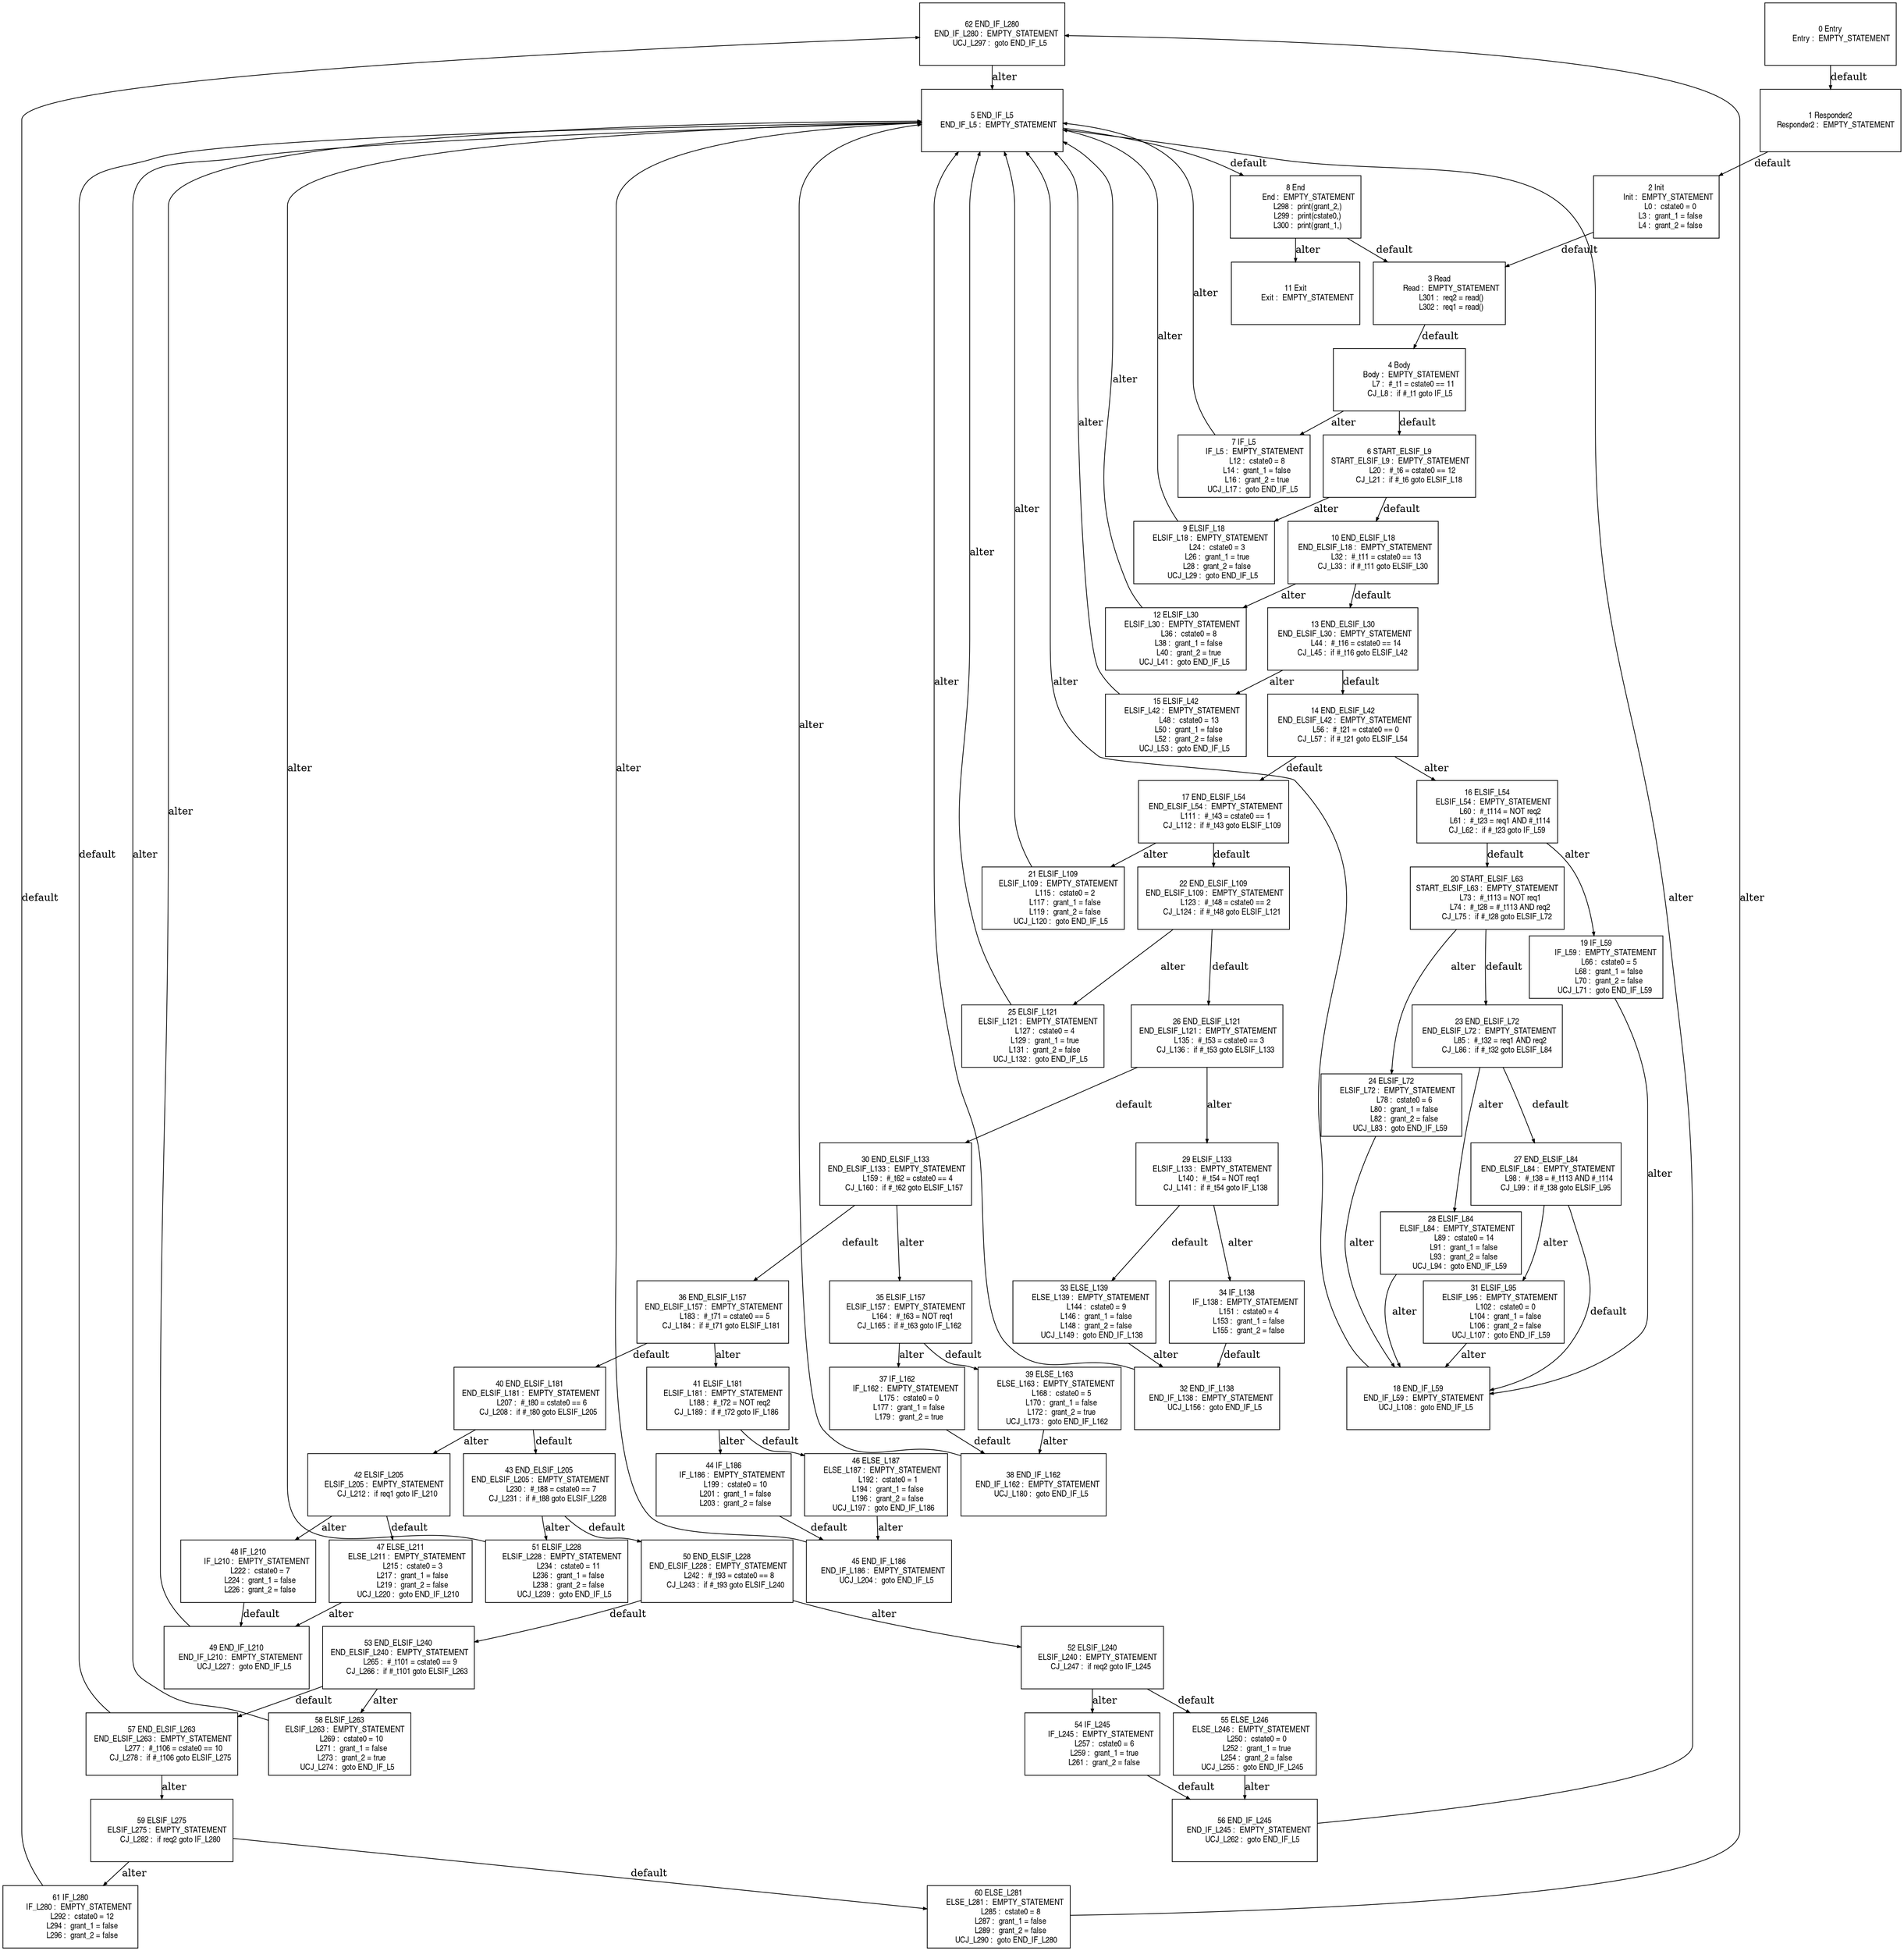 digraph G {
  ranksep=.25;
  edge [arrowsize=.5]
  node [shape=rectangle, fontname="ArialNarrow",
        fontsize=12,  height=1.2];
  "62 END_IF_L280
    END_IF_L280 :  EMPTY_STATEMENT
       UCJ_L297 :  goto END_IF_L5
"; "16 ELSIF_L54
      ELSIF_L54 :  EMPTY_STATEMENT
            L60 :  #_t114 = NOT req2
            L61 :  #_t23 = req1 AND #_t114
         CJ_L62 :  if #_t23 goto IF_L59
"; "54 IF_L245
        IF_L245 :  EMPTY_STATEMENT
           L257 :  cstate0 = 6
           L259 :  grant_1 = true
           L261 :  grant_2 = false
"; "7 IF_L5
          IF_L5 :  EMPTY_STATEMENT
            L12 :  cstate0 = 8
            L14 :  grant_1 = false
            L16 :  grant_2 = true
        UCJ_L17 :  goto END_IF_L5
"; "53 END_ELSIF_L240
 END_ELSIF_L240 :  EMPTY_STATEMENT
           L265 :  #_t101 = cstate0 == 9
        CJ_L266 :  if #_t101 goto ELSIF_L263
"; "59 ELSIF_L275
     ELSIF_L275 :  EMPTY_STATEMENT
        CJ_L282 :  if req2 goto IF_L280
"; "12 ELSIF_L30
      ELSIF_L30 :  EMPTY_STATEMENT
            L36 :  cstate0 = 8
            L38 :  grant_1 = false
            L40 :  grant_2 = true
        UCJ_L41 :  goto END_IF_L5
"; "20 START_ELSIF_L63
START_ELSIF_L63 :  EMPTY_STATEMENT
            L73 :  #_t113 = NOT req1
            L74 :  #_t28 = #_t113 AND req2
         CJ_L75 :  if #_t28 goto ELSIF_L72
"; "24 ELSIF_L72
      ELSIF_L72 :  EMPTY_STATEMENT
            L78 :  cstate0 = 6
            L80 :  grant_1 = false
            L82 :  grant_2 = false
        UCJ_L83 :  goto END_IF_L59
"; "35 ELSIF_L157
     ELSIF_L157 :  EMPTY_STATEMENT
           L164 :  #_t63 = NOT req1
        CJ_L165 :  if #_t63 goto IF_L162
"; "27 END_ELSIF_L84
  END_ELSIF_L84 :  EMPTY_STATEMENT
            L98 :  #_t38 = #_t113 AND #_t114
         CJ_L99 :  if #_t38 goto ELSIF_L95
"; "38 END_IF_L162
    END_IF_L162 :  EMPTY_STATEMENT
       UCJ_L180 :  goto END_IF_L5
"; "37 IF_L162
        IF_L162 :  EMPTY_STATEMENT
           L175 :  cstate0 = 0
           L177 :  grant_1 = false
           L179 :  grant_2 = true
"; "36 END_ELSIF_L157
 END_ELSIF_L157 :  EMPTY_STATEMENT
           L183 :  #_t71 = cstate0 == 5
        CJ_L184 :  if #_t71 goto ELSIF_L181
"; "57 END_ELSIF_L263
 END_ELSIF_L263 :  EMPTY_STATEMENT
           L277 :  #_t106 = cstate0 == 10
        CJ_L278 :  if #_t106 goto ELSIF_L275
"; "58 ELSIF_L263
     ELSIF_L263 :  EMPTY_STATEMENT
           L269 :  cstate0 = 10
           L271 :  grant_1 = false
           L273 :  grant_2 = true
       UCJ_L274 :  goto END_IF_L5
"; "22 END_ELSIF_L109
 END_ELSIF_L109 :  EMPTY_STATEMENT
           L123 :  #_t48 = cstate0 == 2
        CJ_L124 :  if #_t48 goto ELSIF_L121
"; "26 END_ELSIF_L121
 END_ELSIF_L121 :  EMPTY_STATEMENT
           L135 :  #_t53 = cstate0 == 3
        CJ_L136 :  if #_t53 goto ELSIF_L133
"; "10 END_ELSIF_L18
  END_ELSIF_L18 :  EMPTY_STATEMENT
            L32 :  #_t11 = cstate0 == 13
         CJ_L33 :  if #_t11 goto ELSIF_L30
"; "15 ELSIF_L42
      ELSIF_L42 :  EMPTY_STATEMENT
            L48 :  cstate0 = 13
            L50 :  grant_1 = false
            L52 :  grant_2 = false
        UCJ_L53 :  goto END_IF_L5
"; "17 END_ELSIF_L54
  END_ELSIF_L54 :  EMPTY_STATEMENT
           L111 :  #_t43 = cstate0 == 1
        CJ_L112 :  if #_t43 goto ELSIF_L109
"; "50 END_ELSIF_L228
 END_ELSIF_L228 :  EMPTY_STATEMENT
           L242 :  #_t93 = cstate0 == 8
        CJ_L243 :  if #_t93 goto ELSIF_L240
"; "5 END_IF_L5
      END_IF_L5 :  EMPTY_STATEMENT
"; "11 Exit
           Exit :  EMPTY_STATEMENT
"; "3 Read
           Read :  EMPTY_STATEMENT
           L301 :  req2 = read()
           L302 :  req1 = read()
"; "51 ELSIF_L228
     ELSIF_L228 :  EMPTY_STATEMENT
           L234 :  cstate0 = 11
           L236 :  grant_1 = false
           L238 :  grant_2 = false
       UCJ_L239 :  goto END_IF_L5
"; "32 END_IF_L138
    END_IF_L138 :  EMPTY_STATEMENT
       UCJ_L156 :  goto END_IF_L5
"; "52 ELSIF_L240
     ELSIF_L240 :  EMPTY_STATEMENT
        CJ_L247 :  if req2 goto IF_L245
"; "41 ELSIF_L181
     ELSIF_L181 :  EMPTY_STATEMENT
           L188 :  #_t72 = NOT req2
        CJ_L189 :  if #_t72 goto IF_L186
"; "1 Responder2
     Responder2 :  EMPTY_STATEMENT
"; "61 IF_L280
        IF_L280 :  EMPTY_STATEMENT
           L292 :  cstate0 = 12
           L294 :  grant_1 = false
           L296 :  grant_2 = false
"; "8 End
            End :  EMPTY_STATEMENT
           L298 :  print(grant_2,)
           L299 :  print(cstate0,)
           L300 :  print(grant_1,)
"; "48 IF_L210
        IF_L210 :  EMPTY_STATEMENT
           L222 :  cstate0 = 7
           L224 :  grant_1 = false
           L226 :  grant_2 = false
"; "0 Entry
          Entry :  EMPTY_STATEMENT
"; "39 ELSE_L163
      ELSE_L163 :  EMPTY_STATEMENT
           L168 :  cstate0 = 5
           L170 :  grant_1 = false
           L172 :  grant_2 = true
       UCJ_L173 :  goto END_IF_L162
"; "13 END_ELSIF_L30
  END_ELSIF_L30 :  EMPTY_STATEMENT
            L44 :  #_t16 = cstate0 == 14
         CJ_L45 :  if #_t16 goto ELSIF_L42
"; "29 ELSIF_L133
     ELSIF_L133 :  EMPTY_STATEMENT
           L140 :  #_t54 = NOT req1
        CJ_L141 :  if #_t54 goto IF_L138
"; "25 ELSIF_L121
     ELSIF_L121 :  EMPTY_STATEMENT
           L127 :  cstate0 = 4
           L129 :  grant_1 = true
           L131 :  grant_2 = false
       UCJ_L132 :  goto END_IF_L5
"; "18 END_IF_L59
     END_IF_L59 :  EMPTY_STATEMENT
       UCJ_L108 :  goto END_IF_L5
"; "23 END_ELSIF_L72
  END_ELSIF_L72 :  EMPTY_STATEMENT
            L85 :  #_t32 = req1 AND req2
         CJ_L86 :  if #_t32 goto ELSIF_L84
"; "60 ELSE_L281
      ELSE_L281 :  EMPTY_STATEMENT
           L285 :  cstate0 = 8
           L287 :  grant_1 = false
           L289 :  grant_2 = false
       UCJ_L290 :  goto END_IF_L280
"; "45 END_IF_L186
    END_IF_L186 :  EMPTY_STATEMENT
       UCJ_L204 :  goto END_IF_L5
"; "28 ELSIF_L84
      ELSIF_L84 :  EMPTY_STATEMENT
            L89 :  cstate0 = 14
            L91 :  grant_1 = false
            L93 :  grant_2 = false
        UCJ_L94 :  goto END_IF_L59
"; "33 ELSE_L139
      ELSE_L139 :  EMPTY_STATEMENT
           L144 :  cstate0 = 9
           L146 :  grant_1 = false
           L148 :  grant_2 = false
       UCJ_L149 :  goto END_IF_L138
"; "49 END_IF_L210
    END_IF_L210 :  EMPTY_STATEMENT
       UCJ_L227 :  goto END_IF_L5
"; "56 END_IF_L245
    END_IF_L245 :  EMPTY_STATEMENT
       UCJ_L262 :  goto END_IF_L5
"; "40 END_ELSIF_L181
 END_ELSIF_L181 :  EMPTY_STATEMENT
           L207 :  #_t80 = cstate0 == 6
        CJ_L208 :  if #_t80 goto ELSIF_L205
"; "46 ELSE_L187
      ELSE_L187 :  EMPTY_STATEMENT
           L192 :  cstate0 = 1
           L194 :  grant_1 = false
           L196 :  grant_2 = false
       UCJ_L197 :  goto END_IF_L186
"; "43 END_ELSIF_L205
 END_ELSIF_L205 :  EMPTY_STATEMENT
           L230 :  #_t88 = cstate0 == 7
        CJ_L231 :  if #_t88 goto ELSIF_L228
"; "55 ELSE_L246
      ELSE_L246 :  EMPTY_STATEMENT
           L250 :  cstate0 = 0
           L252 :  grant_1 = true
           L254 :  grant_2 = false
       UCJ_L255 :  goto END_IF_L245
"; "21 ELSIF_L109
     ELSIF_L109 :  EMPTY_STATEMENT
           L115 :  cstate0 = 2
           L117 :  grant_1 = false
           L119 :  grant_2 = false
       UCJ_L120 :  goto END_IF_L5
"; "4 Body
           Body :  EMPTY_STATEMENT
             L7 :  #_t1 = cstate0 == 11
          CJ_L8 :  if #_t1 goto IF_L5
"; "31 ELSIF_L95
      ELSIF_L95 :  EMPTY_STATEMENT
           L102 :  cstate0 = 0
           L104 :  grant_1 = false
           L106 :  grant_2 = false
       UCJ_L107 :  goto END_IF_L59
"; "2 Init
           Init :  EMPTY_STATEMENT
             L0 :  cstate0 = 0
             L3 :  grant_1 = false
             L4 :  grant_2 = false
"; "9 ELSIF_L18
      ELSIF_L18 :  EMPTY_STATEMENT
            L24 :  cstate0 = 3
            L26 :  grant_1 = true
            L28 :  grant_2 = false
        UCJ_L29 :  goto END_IF_L5
"; "19 IF_L59
         IF_L59 :  EMPTY_STATEMENT
            L66 :  cstate0 = 5
            L68 :  grant_1 = false
            L70 :  grant_2 = false
        UCJ_L71 :  goto END_IF_L59
"; "42 ELSIF_L205
     ELSIF_L205 :  EMPTY_STATEMENT
        CJ_L212 :  if req1 goto IF_L210
"; "14 END_ELSIF_L42
  END_ELSIF_L42 :  EMPTY_STATEMENT
            L56 :  #_t21 = cstate0 == 0
         CJ_L57 :  if #_t21 goto ELSIF_L54
"; "34 IF_L138
        IF_L138 :  EMPTY_STATEMENT
           L151 :  cstate0 = 4
           L153 :  grant_1 = false
           L155 :  grant_2 = false
"; "30 END_ELSIF_L133
 END_ELSIF_L133 :  EMPTY_STATEMENT
           L159 :  #_t62 = cstate0 == 4
        CJ_L160 :  if #_t62 goto ELSIF_L157
"; "44 IF_L186
        IF_L186 :  EMPTY_STATEMENT
           L199 :  cstate0 = 10
           L201 :  grant_1 = false
           L203 :  grant_2 = false
"; "6 START_ELSIF_L9
 START_ELSIF_L9 :  EMPTY_STATEMENT
            L20 :  #_t6 = cstate0 == 12
         CJ_L21 :  if #_t6 goto ELSIF_L18
"; "47 ELSE_L211
      ELSE_L211 :  EMPTY_STATEMENT
           L215 :  cstate0 = 3
           L217 :  grant_1 = false
           L219 :  grant_2 = false
       UCJ_L220 :  goto END_IF_L210
"; 
  "1 Responder2
     Responder2 :  EMPTY_STATEMENT
" -> "2 Init
           Init :  EMPTY_STATEMENT
             L0 :  cstate0 = 0
             L3 :  grant_1 = false
             L4 :  grant_2 = false
"  [label="default"];
  "2 Init
           Init :  EMPTY_STATEMENT
             L0 :  cstate0 = 0
             L3 :  grant_1 = false
             L4 :  grant_2 = false
" -> "3 Read
           Read :  EMPTY_STATEMENT
           L301 :  req2 = read()
           L302 :  req1 = read()
"  [label="default"];
  "4 Body
           Body :  EMPTY_STATEMENT
             L7 :  #_t1 = cstate0 == 11
          CJ_L8 :  if #_t1 goto IF_L5
" -> "6 START_ELSIF_L9
 START_ELSIF_L9 :  EMPTY_STATEMENT
            L20 :  #_t6 = cstate0 == 12
         CJ_L21 :  if #_t6 goto ELSIF_L18
"  [label="default"];
  "4 Body
           Body :  EMPTY_STATEMENT
             L7 :  #_t1 = cstate0 == 11
          CJ_L8 :  if #_t1 goto IF_L5
" -> "7 IF_L5
          IF_L5 :  EMPTY_STATEMENT
            L12 :  cstate0 = 8
            L14 :  grant_1 = false
            L16 :  grant_2 = true
        UCJ_L17 :  goto END_IF_L5
"  [label="alter"];
  "7 IF_L5
          IF_L5 :  EMPTY_STATEMENT
            L12 :  cstate0 = 8
            L14 :  grant_1 = false
            L16 :  grant_2 = true
        UCJ_L17 :  goto END_IF_L5
" -> "5 END_IF_L5
      END_IF_L5 :  EMPTY_STATEMENT
"  [label="alter"];
  "6 START_ELSIF_L9
 START_ELSIF_L9 :  EMPTY_STATEMENT
            L20 :  #_t6 = cstate0 == 12
         CJ_L21 :  if #_t6 goto ELSIF_L18
" -> "10 END_ELSIF_L18
  END_ELSIF_L18 :  EMPTY_STATEMENT
            L32 :  #_t11 = cstate0 == 13
         CJ_L33 :  if #_t11 goto ELSIF_L30
"  [label="default"];
  "6 START_ELSIF_L9
 START_ELSIF_L9 :  EMPTY_STATEMENT
            L20 :  #_t6 = cstate0 == 12
         CJ_L21 :  if #_t6 goto ELSIF_L18
" -> "9 ELSIF_L18
      ELSIF_L18 :  EMPTY_STATEMENT
            L24 :  cstate0 = 3
            L26 :  grant_1 = true
            L28 :  grant_2 = false
        UCJ_L29 :  goto END_IF_L5
"  [label="alter"];
  "9 ELSIF_L18
      ELSIF_L18 :  EMPTY_STATEMENT
            L24 :  cstate0 = 3
            L26 :  grant_1 = true
            L28 :  grant_2 = false
        UCJ_L29 :  goto END_IF_L5
" -> "5 END_IF_L5
      END_IF_L5 :  EMPTY_STATEMENT
"  [label="alter"];
  "10 END_ELSIF_L18
  END_ELSIF_L18 :  EMPTY_STATEMENT
            L32 :  #_t11 = cstate0 == 13
         CJ_L33 :  if #_t11 goto ELSIF_L30
" -> "13 END_ELSIF_L30
  END_ELSIF_L30 :  EMPTY_STATEMENT
            L44 :  #_t16 = cstate0 == 14
         CJ_L45 :  if #_t16 goto ELSIF_L42
"  [label="default"];
  "10 END_ELSIF_L18
  END_ELSIF_L18 :  EMPTY_STATEMENT
            L32 :  #_t11 = cstate0 == 13
         CJ_L33 :  if #_t11 goto ELSIF_L30
" -> "12 ELSIF_L30
      ELSIF_L30 :  EMPTY_STATEMENT
            L36 :  cstate0 = 8
            L38 :  grant_1 = false
            L40 :  grant_2 = true
        UCJ_L41 :  goto END_IF_L5
"  [label="alter"];
  "12 ELSIF_L30
      ELSIF_L30 :  EMPTY_STATEMENT
            L36 :  cstate0 = 8
            L38 :  grant_1 = false
            L40 :  grant_2 = true
        UCJ_L41 :  goto END_IF_L5
" -> "5 END_IF_L5
      END_IF_L5 :  EMPTY_STATEMENT
"  [label="alter"];
  "13 END_ELSIF_L30
  END_ELSIF_L30 :  EMPTY_STATEMENT
            L44 :  #_t16 = cstate0 == 14
         CJ_L45 :  if #_t16 goto ELSIF_L42
" -> "14 END_ELSIF_L42
  END_ELSIF_L42 :  EMPTY_STATEMENT
            L56 :  #_t21 = cstate0 == 0
         CJ_L57 :  if #_t21 goto ELSIF_L54
"  [label="default"];
  "13 END_ELSIF_L30
  END_ELSIF_L30 :  EMPTY_STATEMENT
            L44 :  #_t16 = cstate0 == 14
         CJ_L45 :  if #_t16 goto ELSIF_L42
" -> "15 ELSIF_L42
      ELSIF_L42 :  EMPTY_STATEMENT
            L48 :  cstate0 = 13
            L50 :  grant_1 = false
            L52 :  grant_2 = false
        UCJ_L53 :  goto END_IF_L5
"  [label="alter"];
  "15 ELSIF_L42
      ELSIF_L42 :  EMPTY_STATEMENT
            L48 :  cstate0 = 13
            L50 :  grant_1 = false
            L52 :  grant_2 = false
        UCJ_L53 :  goto END_IF_L5
" -> "5 END_IF_L5
      END_IF_L5 :  EMPTY_STATEMENT
"  [label="alter"];
  "14 END_ELSIF_L42
  END_ELSIF_L42 :  EMPTY_STATEMENT
            L56 :  #_t21 = cstate0 == 0
         CJ_L57 :  if #_t21 goto ELSIF_L54
" -> "17 END_ELSIF_L54
  END_ELSIF_L54 :  EMPTY_STATEMENT
           L111 :  #_t43 = cstate0 == 1
        CJ_L112 :  if #_t43 goto ELSIF_L109
"  [label="default"];
  "14 END_ELSIF_L42
  END_ELSIF_L42 :  EMPTY_STATEMENT
            L56 :  #_t21 = cstate0 == 0
         CJ_L57 :  if #_t21 goto ELSIF_L54
" -> "16 ELSIF_L54
      ELSIF_L54 :  EMPTY_STATEMENT
            L60 :  #_t114 = NOT req2
            L61 :  #_t23 = req1 AND #_t114
         CJ_L62 :  if #_t23 goto IF_L59
"  [label="alter"];
  "16 ELSIF_L54
      ELSIF_L54 :  EMPTY_STATEMENT
            L60 :  #_t114 = NOT req2
            L61 :  #_t23 = req1 AND #_t114
         CJ_L62 :  if #_t23 goto IF_L59
" -> "20 START_ELSIF_L63
START_ELSIF_L63 :  EMPTY_STATEMENT
            L73 :  #_t113 = NOT req1
            L74 :  #_t28 = #_t113 AND req2
         CJ_L75 :  if #_t28 goto ELSIF_L72
"  [label="default"];
  "16 ELSIF_L54
      ELSIF_L54 :  EMPTY_STATEMENT
            L60 :  #_t114 = NOT req2
            L61 :  #_t23 = req1 AND #_t114
         CJ_L62 :  if #_t23 goto IF_L59
" -> "19 IF_L59
         IF_L59 :  EMPTY_STATEMENT
            L66 :  cstate0 = 5
            L68 :  grant_1 = false
            L70 :  grant_2 = false
        UCJ_L71 :  goto END_IF_L59
"  [label="alter"];
  "19 IF_L59
         IF_L59 :  EMPTY_STATEMENT
            L66 :  cstate0 = 5
            L68 :  grant_1 = false
            L70 :  grant_2 = false
        UCJ_L71 :  goto END_IF_L59
" -> "18 END_IF_L59
     END_IF_L59 :  EMPTY_STATEMENT
       UCJ_L108 :  goto END_IF_L5
"  [label="alter"];
  "20 START_ELSIF_L63
START_ELSIF_L63 :  EMPTY_STATEMENT
            L73 :  #_t113 = NOT req1
            L74 :  #_t28 = #_t113 AND req2
         CJ_L75 :  if #_t28 goto ELSIF_L72
" -> "23 END_ELSIF_L72
  END_ELSIF_L72 :  EMPTY_STATEMENT
            L85 :  #_t32 = req1 AND req2
         CJ_L86 :  if #_t32 goto ELSIF_L84
"  [label="default"];
  "20 START_ELSIF_L63
START_ELSIF_L63 :  EMPTY_STATEMENT
            L73 :  #_t113 = NOT req1
            L74 :  #_t28 = #_t113 AND req2
         CJ_L75 :  if #_t28 goto ELSIF_L72
" -> "24 ELSIF_L72
      ELSIF_L72 :  EMPTY_STATEMENT
            L78 :  cstate0 = 6
            L80 :  grant_1 = false
            L82 :  grant_2 = false
        UCJ_L83 :  goto END_IF_L59
"  [label="alter"];
  "24 ELSIF_L72
      ELSIF_L72 :  EMPTY_STATEMENT
            L78 :  cstate0 = 6
            L80 :  grant_1 = false
            L82 :  grant_2 = false
        UCJ_L83 :  goto END_IF_L59
" -> "18 END_IF_L59
     END_IF_L59 :  EMPTY_STATEMENT
       UCJ_L108 :  goto END_IF_L5
"  [label="alter"];
  "23 END_ELSIF_L72
  END_ELSIF_L72 :  EMPTY_STATEMENT
            L85 :  #_t32 = req1 AND req2
         CJ_L86 :  if #_t32 goto ELSIF_L84
" -> "27 END_ELSIF_L84
  END_ELSIF_L84 :  EMPTY_STATEMENT
            L98 :  #_t38 = #_t113 AND #_t114
         CJ_L99 :  if #_t38 goto ELSIF_L95
"  [label="default"];
  "23 END_ELSIF_L72
  END_ELSIF_L72 :  EMPTY_STATEMENT
            L85 :  #_t32 = req1 AND req2
         CJ_L86 :  if #_t32 goto ELSIF_L84
" -> "28 ELSIF_L84
      ELSIF_L84 :  EMPTY_STATEMENT
            L89 :  cstate0 = 14
            L91 :  grant_1 = false
            L93 :  grant_2 = false
        UCJ_L94 :  goto END_IF_L59
"  [label="alter"];
  "28 ELSIF_L84
      ELSIF_L84 :  EMPTY_STATEMENT
            L89 :  cstate0 = 14
            L91 :  grant_1 = false
            L93 :  grant_2 = false
        UCJ_L94 :  goto END_IF_L59
" -> "18 END_IF_L59
     END_IF_L59 :  EMPTY_STATEMENT
       UCJ_L108 :  goto END_IF_L5
"  [label="alter"];
  "27 END_ELSIF_L84
  END_ELSIF_L84 :  EMPTY_STATEMENT
            L98 :  #_t38 = #_t113 AND #_t114
         CJ_L99 :  if #_t38 goto ELSIF_L95
" -> "18 END_IF_L59
     END_IF_L59 :  EMPTY_STATEMENT
       UCJ_L108 :  goto END_IF_L5
"  [label="default"];
  "27 END_ELSIF_L84
  END_ELSIF_L84 :  EMPTY_STATEMENT
            L98 :  #_t38 = #_t113 AND #_t114
         CJ_L99 :  if #_t38 goto ELSIF_L95
" -> "31 ELSIF_L95
      ELSIF_L95 :  EMPTY_STATEMENT
           L102 :  cstate0 = 0
           L104 :  grant_1 = false
           L106 :  grant_2 = false
       UCJ_L107 :  goto END_IF_L59
"  [label="alter"];
  "31 ELSIF_L95
      ELSIF_L95 :  EMPTY_STATEMENT
           L102 :  cstate0 = 0
           L104 :  grant_1 = false
           L106 :  grant_2 = false
       UCJ_L107 :  goto END_IF_L59
" -> "18 END_IF_L59
     END_IF_L59 :  EMPTY_STATEMENT
       UCJ_L108 :  goto END_IF_L5
"  [label="alter"];
  "18 END_IF_L59
     END_IF_L59 :  EMPTY_STATEMENT
       UCJ_L108 :  goto END_IF_L5
" -> "5 END_IF_L5
      END_IF_L5 :  EMPTY_STATEMENT
"  [label="alter"];
  "17 END_ELSIF_L54
  END_ELSIF_L54 :  EMPTY_STATEMENT
           L111 :  #_t43 = cstate0 == 1
        CJ_L112 :  if #_t43 goto ELSIF_L109
" -> "22 END_ELSIF_L109
 END_ELSIF_L109 :  EMPTY_STATEMENT
           L123 :  #_t48 = cstate0 == 2
        CJ_L124 :  if #_t48 goto ELSIF_L121
"  [label="default"];
  "17 END_ELSIF_L54
  END_ELSIF_L54 :  EMPTY_STATEMENT
           L111 :  #_t43 = cstate0 == 1
        CJ_L112 :  if #_t43 goto ELSIF_L109
" -> "21 ELSIF_L109
     ELSIF_L109 :  EMPTY_STATEMENT
           L115 :  cstate0 = 2
           L117 :  grant_1 = false
           L119 :  grant_2 = false
       UCJ_L120 :  goto END_IF_L5
"  [label="alter"];
  "21 ELSIF_L109
     ELSIF_L109 :  EMPTY_STATEMENT
           L115 :  cstate0 = 2
           L117 :  grant_1 = false
           L119 :  grant_2 = false
       UCJ_L120 :  goto END_IF_L5
" -> "5 END_IF_L5
      END_IF_L5 :  EMPTY_STATEMENT
"  [label="alter"];
  "22 END_ELSIF_L109
 END_ELSIF_L109 :  EMPTY_STATEMENT
           L123 :  #_t48 = cstate0 == 2
        CJ_L124 :  if #_t48 goto ELSIF_L121
" -> "26 END_ELSIF_L121
 END_ELSIF_L121 :  EMPTY_STATEMENT
           L135 :  #_t53 = cstate0 == 3
        CJ_L136 :  if #_t53 goto ELSIF_L133
"  [label="default"];
  "22 END_ELSIF_L109
 END_ELSIF_L109 :  EMPTY_STATEMENT
           L123 :  #_t48 = cstate0 == 2
        CJ_L124 :  if #_t48 goto ELSIF_L121
" -> "25 ELSIF_L121
     ELSIF_L121 :  EMPTY_STATEMENT
           L127 :  cstate0 = 4
           L129 :  grant_1 = true
           L131 :  grant_2 = false
       UCJ_L132 :  goto END_IF_L5
"  [label="alter"];
  "25 ELSIF_L121
     ELSIF_L121 :  EMPTY_STATEMENT
           L127 :  cstate0 = 4
           L129 :  grant_1 = true
           L131 :  grant_2 = false
       UCJ_L132 :  goto END_IF_L5
" -> "5 END_IF_L5
      END_IF_L5 :  EMPTY_STATEMENT
"  [label="alter"];
  "26 END_ELSIF_L121
 END_ELSIF_L121 :  EMPTY_STATEMENT
           L135 :  #_t53 = cstate0 == 3
        CJ_L136 :  if #_t53 goto ELSIF_L133
" -> "30 END_ELSIF_L133
 END_ELSIF_L133 :  EMPTY_STATEMENT
           L159 :  #_t62 = cstate0 == 4
        CJ_L160 :  if #_t62 goto ELSIF_L157
"  [label="default"];
  "26 END_ELSIF_L121
 END_ELSIF_L121 :  EMPTY_STATEMENT
           L135 :  #_t53 = cstate0 == 3
        CJ_L136 :  if #_t53 goto ELSIF_L133
" -> "29 ELSIF_L133
     ELSIF_L133 :  EMPTY_STATEMENT
           L140 :  #_t54 = NOT req1
        CJ_L141 :  if #_t54 goto IF_L138
"  [label="alter"];
  "29 ELSIF_L133
     ELSIF_L133 :  EMPTY_STATEMENT
           L140 :  #_t54 = NOT req1
        CJ_L141 :  if #_t54 goto IF_L138
" -> "33 ELSE_L139
      ELSE_L139 :  EMPTY_STATEMENT
           L144 :  cstate0 = 9
           L146 :  grant_1 = false
           L148 :  grant_2 = false
       UCJ_L149 :  goto END_IF_L138
"  [label="default"];
  "29 ELSIF_L133
     ELSIF_L133 :  EMPTY_STATEMENT
           L140 :  #_t54 = NOT req1
        CJ_L141 :  if #_t54 goto IF_L138
" -> "34 IF_L138
        IF_L138 :  EMPTY_STATEMENT
           L151 :  cstate0 = 4
           L153 :  grant_1 = false
           L155 :  grant_2 = false
"  [label="alter"];
  "33 ELSE_L139
      ELSE_L139 :  EMPTY_STATEMENT
           L144 :  cstate0 = 9
           L146 :  grant_1 = false
           L148 :  grant_2 = false
       UCJ_L149 :  goto END_IF_L138
" -> "32 END_IF_L138
    END_IF_L138 :  EMPTY_STATEMENT
       UCJ_L156 :  goto END_IF_L5
"  [label="alter"];
  "34 IF_L138
        IF_L138 :  EMPTY_STATEMENT
           L151 :  cstate0 = 4
           L153 :  grant_1 = false
           L155 :  grant_2 = false
" -> "32 END_IF_L138
    END_IF_L138 :  EMPTY_STATEMENT
       UCJ_L156 :  goto END_IF_L5
"  [label="default"];
  "32 END_IF_L138
    END_IF_L138 :  EMPTY_STATEMENT
       UCJ_L156 :  goto END_IF_L5
" -> "5 END_IF_L5
      END_IF_L5 :  EMPTY_STATEMENT
"  [label="alter"];
  "30 END_ELSIF_L133
 END_ELSIF_L133 :  EMPTY_STATEMENT
           L159 :  #_t62 = cstate0 == 4
        CJ_L160 :  if #_t62 goto ELSIF_L157
" -> "36 END_ELSIF_L157
 END_ELSIF_L157 :  EMPTY_STATEMENT
           L183 :  #_t71 = cstate0 == 5
        CJ_L184 :  if #_t71 goto ELSIF_L181
"  [label="default"];
  "30 END_ELSIF_L133
 END_ELSIF_L133 :  EMPTY_STATEMENT
           L159 :  #_t62 = cstate0 == 4
        CJ_L160 :  if #_t62 goto ELSIF_L157
" -> "35 ELSIF_L157
     ELSIF_L157 :  EMPTY_STATEMENT
           L164 :  #_t63 = NOT req1
        CJ_L165 :  if #_t63 goto IF_L162
"  [label="alter"];
  "35 ELSIF_L157
     ELSIF_L157 :  EMPTY_STATEMENT
           L164 :  #_t63 = NOT req1
        CJ_L165 :  if #_t63 goto IF_L162
" -> "39 ELSE_L163
      ELSE_L163 :  EMPTY_STATEMENT
           L168 :  cstate0 = 5
           L170 :  grant_1 = false
           L172 :  grant_2 = true
       UCJ_L173 :  goto END_IF_L162
"  [label="default"];
  "35 ELSIF_L157
     ELSIF_L157 :  EMPTY_STATEMENT
           L164 :  #_t63 = NOT req1
        CJ_L165 :  if #_t63 goto IF_L162
" -> "37 IF_L162
        IF_L162 :  EMPTY_STATEMENT
           L175 :  cstate0 = 0
           L177 :  grant_1 = false
           L179 :  grant_2 = true
"  [label="alter"];
  "39 ELSE_L163
      ELSE_L163 :  EMPTY_STATEMENT
           L168 :  cstate0 = 5
           L170 :  grant_1 = false
           L172 :  grant_2 = true
       UCJ_L173 :  goto END_IF_L162
" -> "38 END_IF_L162
    END_IF_L162 :  EMPTY_STATEMENT
       UCJ_L180 :  goto END_IF_L5
"  [label="alter"];
  "37 IF_L162
        IF_L162 :  EMPTY_STATEMENT
           L175 :  cstate0 = 0
           L177 :  grant_1 = false
           L179 :  grant_2 = true
" -> "38 END_IF_L162
    END_IF_L162 :  EMPTY_STATEMENT
       UCJ_L180 :  goto END_IF_L5
"  [label="default"];
  "38 END_IF_L162
    END_IF_L162 :  EMPTY_STATEMENT
       UCJ_L180 :  goto END_IF_L5
" -> "5 END_IF_L5
      END_IF_L5 :  EMPTY_STATEMENT
"  [label="alter"];
  "36 END_ELSIF_L157
 END_ELSIF_L157 :  EMPTY_STATEMENT
           L183 :  #_t71 = cstate0 == 5
        CJ_L184 :  if #_t71 goto ELSIF_L181
" -> "40 END_ELSIF_L181
 END_ELSIF_L181 :  EMPTY_STATEMENT
           L207 :  #_t80 = cstate0 == 6
        CJ_L208 :  if #_t80 goto ELSIF_L205
"  [label="default"];
  "36 END_ELSIF_L157
 END_ELSIF_L157 :  EMPTY_STATEMENT
           L183 :  #_t71 = cstate0 == 5
        CJ_L184 :  if #_t71 goto ELSIF_L181
" -> "41 ELSIF_L181
     ELSIF_L181 :  EMPTY_STATEMENT
           L188 :  #_t72 = NOT req2
        CJ_L189 :  if #_t72 goto IF_L186
"  [label="alter"];
  "41 ELSIF_L181
     ELSIF_L181 :  EMPTY_STATEMENT
           L188 :  #_t72 = NOT req2
        CJ_L189 :  if #_t72 goto IF_L186
" -> "46 ELSE_L187
      ELSE_L187 :  EMPTY_STATEMENT
           L192 :  cstate0 = 1
           L194 :  grant_1 = false
           L196 :  grant_2 = false
       UCJ_L197 :  goto END_IF_L186
"  [label="default"];
  "41 ELSIF_L181
     ELSIF_L181 :  EMPTY_STATEMENT
           L188 :  #_t72 = NOT req2
        CJ_L189 :  if #_t72 goto IF_L186
" -> "44 IF_L186
        IF_L186 :  EMPTY_STATEMENT
           L199 :  cstate0 = 10
           L201 :  grant_1 = false
           L203 :  grant_2 = false
"  [label="alter"];
  "46 ELSE_L187
      ELSE_L187 :  EMPTY_STATEMENT
           L192 :  cstate0 = 1
           L194 :  grant_1 = false
           L196 :  grant_2 = false
       UCJ_L197 :  goto END_IF_L186
" -> "45 END_IF_L186
    END_IF_L186 :  EMPTY_STATEMENT
       UCJ_L204 :  goto END_IF_L5
"  [label="alter"];
  "44 IF_L186
        IF_L186 :  EMPTY_STATEMENT
           L199 :  cstate0 = 10
           L201 :  grant_1 = false
           L203 :  grant_2 = false
" -> "45 END_IF_L186
    END_IF_L186 :  EMPTY_STATEMENT
       UCJ_L204 :  goto END_IF_L5
"  [label="default"];
  "45 END_IF_L186
    END_IF_L186 :  EMPTY_STATEMENT
       UCJ_L204 :  goto END_IF_L5
" -> "5 END_IF_L5
      END_IF_L5 :  EMPTY_STATEMENT
"  [label="alter"];
  "40 END_ELSIF_L181
 END_ELSIF_L181 :  EMPTY_STATEMENT
           L207 :  #_t80 = cstate0 == 6
        CJ_L208 :  if #_t80 goto ELSIF_L205
" -> "43 END_ELSIF_L205
 END_ELSIF_L205 :  EMPTY_STATEMENT
           L230 :  #_t88 = cstate0 == 7
        CJ_L231 :  if #_t88 goto ELSIF_L228
"  [label="default"];
  "40 END_ELSIF_L181
 END_ELSIF_L181 :  EMPTY_STATEMENT
           L207 :  #_t80 = cstate0 == 6
        CJ_L208 :  if #_t80 goto ELSIF_L205
" -> "42 ELSIF_L205
     ELSIF_L205 :  EMPTY_STATEMENT
        CJ_L212 :  if req1 goto IF_L210
"  [label="alter"];
  "42 ELSIF_L205
     ELSIF_L205 :  EMPTY_STATEMENT
        CJ_L212 :  if req1 goto IF_L210
" -> "47 ELSE_L211
      ELSE_L211 :  EMPTY_STATEMENT
           L215 :  cstate0 = 3
           L217 :  grant_1 = false
           L219 :  grant_2 = false
       UCJ_L220 :  goto END_IF_L210
"  [label="default"];
  "42 ELSIF_L205
     ELSIF_L205 :  EMPTY_STATEMENT
        CJ_L212 :  if req1 goto IF_L210
" -> "48 IF_L210
        IF_L210 :  EMPTY_STATEMENT
           L222 :  cstate0 = 7
           L224 :  grant_1 = false
           L226 :  grant_2 = false
"  [label="alter"];
  "47 ELSE_L211
      ELSE_L211 :  EMPTY_STATEMENT
           L215 :  cstate0 = 3
           L217 :  grant_1 = false
           L219 :  grant_2 = false
       UCJ_L220 :  goto END_IF_L210
" -> "49 END_IF_L210
    END_IF_L210 :  EMPTY_STATEMENT
       UCJ_L227 :  goto END_IF_L5
"  [label="alter"];
  "48 IF_L210
        IF_L210 :  EMPTY_STATEMENT
           L222 :  cstate0 = 7
           L224 :  grant_1 = false
           L226 :  grant_2 = false
" -> "49 END_IF_L210
    END_IF_L210 :  EMPTY_STATEMENT
       UCJ_L227 :  goto END_IF_L5
"  [label="default"];
  "49 END_IF_L210
    END_IF_L210 :  EMPTY_STATEMENT
       UCJ_L227 :  goto END_IF_L5
" -> "5 END_IF_L5
      END_IF_L5 :  EMPTY_STATEMENT
"  [label="alter"];
  "43 END_ELSIF_L205
 END_ELSIF_L205 :  EMPTY_STATEMENT
           L230 :  #_t88 = cstate0 == 7
        CJ_L231 :  if #_t88 goto ELSIF_L228
" -> "50 END_ELSIF_L228
 END_ELSIF_L228 :  EMPTY_STATEMENT
           L242 :  #_t93 = cstate0 == 8
        CJ_L243 :  if #_t93 goto ELSIF_L240
"  [label="default"];
  "43 END_ELSIF_L205
 END_ELSIF_L205 :  EMPTY_STATEMENT
           L230 :  #_t88 = cstate0 == 7
        CJ_L231 :  if #_t88 goto ELSIF_L228
" -> "51 ELSIF_L228
     ELSIF_L228 :  EMPTY_STATEMENT
           L234 :  cstate0 = 11
           L236 :  grant_1 = false
           L238 :  grant_2 = false
       UCJ_L239 :  goto END_IF_L5
"  [label="alter"];
  "51 ELSIF_L228
     ELSIF_L228 :  EMPTY_STATEMENT
           L234 :  cstate0 = 11
           L236 :  grant_1 = false
           L238 :  grant_2 = false
       UCJ_L239 :  goto END_IF_L5
" -> "5 END_IF_L5
      END_IF_L5 :  EMPTY_STATEMENT
"  [label="alter"];
  "50 END_ELSIF_L228
 END_ELSIF_L228 :  EMPTY_STATEMENT
           L242 :  #_t93 = cstate0 == 8
        CJ_L243 :  if #_t93 goto ELSIF_L240
" -> "53 END_ELSIF_L240
 END_ELSIF_L240 :  EMPTY_STATEMENT
           L265 :  #_t101 = cstate0 == 9
        CJ_L266 :  if #_t101 goto ELSIF_L263
"  [label="default"];
  "50 END_ELSIF_L228
 END_ELSIF_L228 :  EMPTY_STATEMENT
           L242 :  #_t93 = cstate0 == 8
        CJ_L243 :  if #_t93 goto ELSIF_L240
" -> "52 ELSIF_L240
     ELSIF_L240 :  EMPTY_STATEMENT
        CJ_L247 :  if req2 goto IF_L245
"  [label="alter"];
  "52 ELSIF_L240
     ELSIF_L240 :  EMPTY_STATEMENT
        CJ_L247 :  if req2 goto IF_L245
" -> "55 ELSE_L246
      ELSE_L246 :  EMPTY_STATEMENT
           L250 :  cstate0 = 0
           L252 :  grant_1 = true
           L254 :  grant_2 = false
       UCJ_L255 :  goto END_IF_L245
"  [label="default"];
  "52 ELSIF_L240
     ELSIF_L240 :  EMPTY_STATEMENT
        CJ_L247 :  if req2 goto IF_L245
" -> "54 IF_L245
        IF_L245 :  EMPTY_STATEMENT
           L257 :  cstate0 = 6
           L259 :  grant_1 = true
           L261 :  grant_2 = false
"  [label="alter"];
  "55 ELSE_L246
      ELSE_L246 :  EMPTY_STATEMENT
           L250 :  cstate0 = 0
           L252 :  grant_1 = true
           L254 :  grant_2 = false
       UCJ_L255 :  goto END_IF_L245
" -> "56 END_IF_L245
    END_IF_L245 :  EMPTY_STATEMENT
       UCJ_L262 :  goto END_IF_L5
"  [label="alter"];
  "54 IF_L245
        IF_L245 :  EMPTY_STATEMENT
           L257 :  cstate0 = 6
           L259 :  grant_1 = true
           L261 :  grant_2 = false
" -> "56 END_IF_L245
    END_IF_L245 :  EMPTY_STATEMENT
       UCJ_L262 :  goto END_IF_L5
"  [label="default"];
  "56 END_IF_L245
    END_IF_L245 :  EMPTY_STATEMENT
       UCJ_L262 :  goto END_IF_L5
" -> "5 END_IF_L5
      END_IF_L5 :  EMPTY_STATEMENT
"  [label="alter"];
  "53 END_ELSIF_L240
 END_ELSIF_L240 :  EMPTY_STATEMENT
           L265 :  #_t101 = cstate0 == 9
        CJ_L266 :  if #_t101 goto ELSIF_L263
" -> "57 END_ELSIF_L263
 END_ELSIF_L263 :  EMPTY_STATEMENT
           L277 :  #_t106 = cstate0 == 10
        CJ_L278 :  if #_t106 goto ELSIF_L275
"  [label="default"];
  "53 END_ELSIF_L240
 END_ELSIF_L240 :  EMPTY_STATEMENT
           L265 :  #_t101 = cstate0 == 9
        CJ_L266 :  if #_t101 goto ELSIF_L263
" -> "58 ELSIF_L263
     ELSIF_L263 :  EMPTY_STATEMENT
           L269 :  cstate0 = 10
           L271 :  grant_1 = false
           L273 :  grant_2 = true
       UCJ_L274 :  goto END_IF_L5
"  [label="alter"];
  "58 ELSIF_L263
     ELSIF_L263 :  EMPTY_STATEMENT
           L269 :  cstate0 = 10
           L271 :  grant_1 = false
           L273 :  grant_2 = true
       UCJ_L274 :  goto END_IF_L5
" -> "5 END_IF_L5
      END_IF_L5 :  EMPTY_STATEMENT
"  [label="alter"];
  "57 END_ELSIF_L263
 END_ELSIF_L263 :  EMPTY_STATEMENT
           L277 :  #_t106 = cstate0 == 10
        CJ_L278 :  if #_t106 goto ELSIF_L275
" -> "5 END_IF_L5
      END_IF_L5 :  EMPTY_STATEMENT
"  [label="default"];
  "57 END_ELSIF_L263
 END_ELSIF_L263 :  EMPTY_STATEMENT
           L277 :  #_t106 = cstate0 == 10
        CJ_L278 :  if #_t106 goto ELSIF_L275
" -> "59 ELSIF_L275
     ELSIF_L275 :  EMPTY_STATEMENT
        CJ_L282 :  if req2 goto IF_L280
"  [label="alter"];
  "59 ELSIF_L275
     ELSIF_L275 :  EMPTY_STATEMENT
        CJ_L282 :  if req2 goto IF_L280
" -> "60 ELSE_L281
      ELSE_L281 :  EMPTY_STATEMENT
           L285 :  cstate0 = 8
           L287 :  grant_1 = false
           L289 :  grant_2 = false
       UCJ_L290 :  goto END_IF_L280
"  [label="default"];
  "59 ELSIF_L275
     ELSIF_L275 :  EMPTY_STATEMENT
        CJ_L282 :  if req2 goto IF_L280
" -> "61 IF_L280
        IF_L280 :  EMPTY_STATEMENT
           L292 :  cstate0 = 12
           L294 :  grant_1 = false
           L296 :  grant_2 = false
"  [label="alter"];
  "60 ELSE_L281
      ELSE_L281 :  EMPTY_STATEMENT
           L285 :  cstate0 = 8
           L287 :  grant_1 = false
           L289 :  grant_2 = false
       UCJ_L290 :  goto END_IF_L280
" -> "62 END_IF_L280
    END_IF_L280 :  EMPTY_STATEMENT
       UCJ_L297 :  goto END_IF_L5
"  [label="alter"];
  "61 IF_L280
        IF_L280 :  EMPTY_STATEMENT
           L292 :  cstate0 = 12
           L294 :  grant_1 = false
           L296 :  grant_2 = false
" -> "62 END_IF_L280
    END_IF_L280 :  EMPTY_STATEMENT
       UCJ_L297 :  goto END_IF_L5
"  [label="default"];
  "62 END_IF_L280
    END_IF_L280 :  EMPTY_STATEMENT
       UCJ_L297 :  goto END_IF_L5
" -> "5 END_IF_L5
      END_IF_L5 :  EMPTY_STATEMENT
"  [label="alter"];
  "5 END_IF_L5
      END_IF_L5 :  EMPTY_STATEMENT
" -> "8 End
            End :  EMPTY_STATEMENT
           L298 :  print(grant_2,)
           L299 :  print(cstate0,)
           L300 :  print(grant_1,)
"  [label="default"];
  "0 Entry
          Entry :  EMPTY_STATEMENT
" -> "1 Responder2
     Responder2 :  EMPTY_STATEMENT
"  [label="default"];
  "8 End
            End :  EMPTY_STATEMENT
           L298 :  print(grant_2,)
           L299 :  print(cstate0,)
           L300 :  print(grant_1,)
" -> "3 Read
           Read :  EMPTY_STATEMENT
           L301 :  req2 = read()
           L302 :  req1 = read()
"  [label="default"];
  "8 End
            End :  EMPTY_STATEMENT
           L298 :  print(grant_2,)
           L299 :  print(cstate0,)
           L300 :  print(grant_1,)
" -> "11 Exit
           Exit :  EMPTY_STATEMENT
"  [label="alter"];
  "3 Read
           Read :  EMPTY_STATEMENT
           L301 :  req2 = read()
           L302 :  req1 = read()
" -> "4 Body
           Body :  EMPTY_STATEMENT
             L7 :  #_t1 = cstate0 == 11
          CJ_L8 :  if #_t1 goto IF_L5
"  [label="default"];
}
